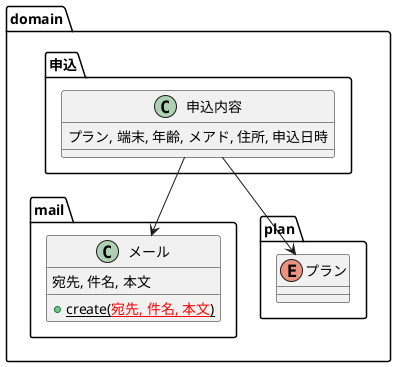 @startuml

package domain {
  package mail {
    class メール {
      宛先, 件名, 本文
      + {static} create(<font color=red>宛先, 件名, 本文</font>)
    }
  }
  package 申込 {
    class 申込内容 {
      プラン, 端末, 年齢, メアド, 住所, 申込日時
    }
  }
  申込内容 -d-> メール
  package plan {
    enum プラン
  }
  申込内容 --> プラン
}

' テストしやすい
' 申込の本文だけ申込で作る
' プランや端末みたいな変わりやすい物には依存しない

@enduml
